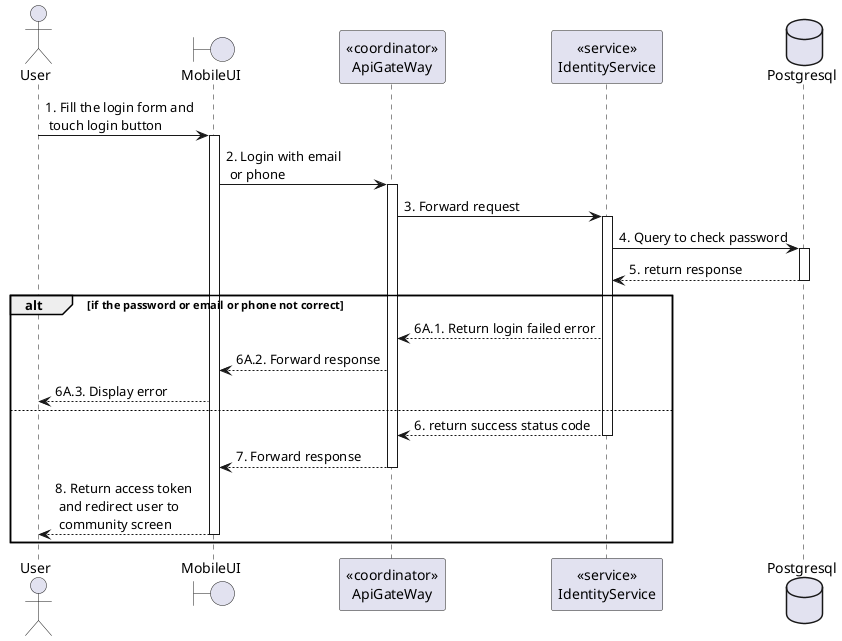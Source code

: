 @startuml Login
actor User
boundary MobileUI
participant "<<coordinator>>\nApiGateWay" as ApiGateway
participant "<<service>>\nIdentityService" as IdentityService
database Postgresql

User -> MobileUI: 1. Fill the login form and \n touch login button
activate MobileUI

MobileUI -> ApiGateway: 2. Login with email\n or phone
activate ApiGateway

ApiGateway -> IdentityService: 3. Forward request
activate IdentityService

IdentityService -> Postgresql: 4. Query to check password
activate Postgresql
IdentityService <-- Postgresql: 5. return response
deactivate Postgresql

alt if the password or email or phone not correct
    ApiGateway <-- IdentityService: 6A.1. Return login failed error
    MobileUI <-- ApiGateway: 6A.2. Forward response
    User <-- MobileUI: 6A.3. Display error
else 
    ApiGateway <-- IdentityService: 6. return success status code
    deactivate IdentityService
    MobileUI <-- ApiGateway: 7. Forward response
    deactivate ApiGateway
    User <-- MobileUI: 8. Return access token\n and redirect user to\n community screen
    deactivate MobileUI
end

@enduml
